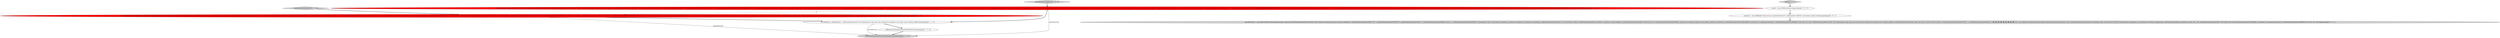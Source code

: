 digraph {
1 [style = filled, label = "List<BibEntry> searchEntryList = List.of(new BibEntry(StandardEntryType.Conference).withField(StandardField.AUTHOR,\"Tobias Olsson and Morgan Ericsson and Anna Wingkvist\").withField(StandardField.YEAR,\"2017\").withField(StandardField.MONTH,\"9\").withField(StandardField.DAY,\"11\").withField(StandardField.SERIES,\"ECSA '17\").withField(StandardField.BOOKTITLE,\"Proceedings of the 11th European Conference on Software Architecture: Companion Proceedings\").withField(StandardField.DOI,\"10.1145/3129790.3129810\").withField(StandardField.LOCATION,\"Canterbury, United Kingdom\").withField(StandardField.ISBN,\"9781450352178\").withField(StandardField.KEYWORDS,\"conformance checking, repository data mining, software architecture\").withField(StandardField.PUBLISHER,\"Association for Computing Machinery\").withField(StandardField.ADDRESS,\"New York, NY, USA\").withField(StandardField.TITLE,\"The relationship of code churn and architectural violations in the open source software JabRef\").withField(StandardField.URL,\"https://doi.org/10.1145/3129790.3129810\").withField(StandardField.PAGETOTAL,\"7\").withField(StandardField.PAGES,\"152�ｿｽ�ｿｽ�ｿｽ�ｿｽ�ｿｽ�ｿｽ�ｿｽ�ｿｽ�ｿｽ158\"),new BibEntry(StandardEntryType.Book).withField(StandardField.YEAR,\"2016\").withField(StandardField.TITLE,\"Proceedings of the 2016 24th ACM SIGSOFT International Symposium on Foundations of Software Engineering\").withField(StandardField.LOCATION,\"Seattle, WA, USA\").withField(StandardField.ISBN,\"9781450342186\").withField(StandardField.PUBLISHER,\"Association for Computing Machinery\").withField(StandardField.ADDRESS,\"New York, NY, USA\"))@@@3@@@['1', '0', '0']", fillcolor = red, shape = ellipse image = "AAA1AAABBB1BBB"];
6 [style = filled, label = "List<BibEntry> searchEntryList = List.of(new BibEntry(StandardEntryType.Conference).withField(StandardField.AUTHOR,\"Tobias Olsson and Morgan Ericsson and Anna Wingkvist\").withField(StandardField.YEAR,\"2017\").withField(StandardField.MONTH,\"9\").withField(StandardField.DAY,\"11\").withField(StandardField.SERIES,\"ECSA '17\").withField(StandardField.BOOKTITLE,\"Proceedings of the 11th European Conference on Software Architecture: Companion Proceedings\").withField(StandardField.DOI,\"10.1145/3129790.3129810\").withField(StandardField.LOCATION,\"Canterbury, United Kingdom\").withField(StandardField.ISBN,\"9781450352178\").withField(StandardField.KEYWORDS,\"conformance checking, repository data mining, software architecture\").withField(StandardField.PUBLISHER,\"Association for Computing Machinery\").withField(StandardField.ADDRESS,\"New York, NY, USA\").withField(StandardField.TITLE,\"The relationship of code churn and architectural violations in the open source software JabRef\").withField(StandardField.URL,\"https://doi.org/10.1145/3129790.3129810\").withField(StandardField.PAGETOTAL,\"7\").withField(StandardField.PAGES,\"152�ｿｽ�ｿｽ�ｿｽ�ｿｽ�ｿｽ�ｿｽ�ｿｽ�ｿｽ�ｿｽ158\"))@@@3@@@['0', '1', '0']", fillcolor = red, shape = ellipse image = "AAA1AAABBB2BBB"];
4 [style = filled, label = "bibEntry.clearField(StandardField.ABSTRACT)@@@6@@@['1', '1', '0']", fillcolor = white, shape = ellipse image = "AAA0AAABBB1BBB"];
9 [style = filled, label = "setUp['0', '0', '1']", fillcolor = lightgray, shape = diamond image = "AAA0AAABBB3BBB"];
5 [style = filled, label = "searchByQueryFindsEntry['0', '1', '0']", fillcolor = lightgray, shape = diamond image = "AAA0AAABBB2BBB"];
8 [style = filled, label = "searchEntryList = List.of(new BibEntry(StandardEntryType.Conference).withField(StandardField.AUTHOR,\"Tobias Olsson and Morgan Ericsson and Anna Wingkvist\").withField(StandardField.YEAR,\"2017\").withField(StandardField.MONTH,\"9\").withField(StandardField.DAY,\"11\").withField(StandardField.SERIES,\"ECSA '17\").withField(StandardField.BOOKTITLE,\"Proceedings of the 11th European Conference on Software Architecture: Companion Proceedings\").withField(StandardField.DOI,\"10.1145/3129790.3129810\").withField(StandardField.LOCATION,\"Canterbury, United Kingdom\").withField(StandardField.ISBN,\"9781450352178\").withField(StandardField.KEYWORDS,\"conformance checking, repository data mining, software architecture\").withField(StandardField.PUBLISHER,\"Association for Computing Machinery\").withField(StandardField.ADDRESS,\"New York, NY, USA\").withField(StandardField.TITLE,\"The relationship of code churn and architectural violations in the open source software JabRef\").withField(StandardField.URL,\"https://doi.org/10.1145/3129790.3129810\").withField(StandardField.PAGETOTAL,\"7\").withField(StandardField.PAGES,\"152�ｿｽ�ｿｽ�ｿｽ�ｿｽ�ｿｽ�ｿｽ�ｿｽ�ｿｽ�ｿｽ158\"),new BibEntry(StandardEntryType.Book).withField(StandardField.YEAR,\"2016\").withField(StandardField.TITLE,\"Proceedings of the 2016 24th ACM SIGSOFT International Symposium on Foundations of Software Engineering\").withField(StandardField.LOCATION,\"Seattle, WA, USA\").withField(StandardField.ISBN,\"9781450342186\").withField(StandardField.PUBLISHER,\"Association for Computing Machinery\").withField(StandardField.ADDRESS,\"New York, NY, USA\"))@@@5@@@['0', '0', '1']", fillcolor = lightgray, shape = ellipse image = "AAA0AAABBB3BBB"];
0 [style = filled, label = "List<BibEntry> fetchedEntries = fetcher.performSearch(\"The relationship of code churn and architectural violations in the open source software JabRef\")@@@4@@@['1', '1', '0']", fillcolor = white, shape = ellipse image = "AAA0AAABBB1BBB"];
2 [style = filled, label = "assertEquals(searchEntryList,fetchedEntries)@@@8@@@['1', '1', '0']", fillcolor = lightgray, shape = ellipse image = "AAA0AAABBB1BBB"];
10 [style = filled, label = "parser = new ACMPortalParser()@@@3@@@['0', '0', '1']", fillcolor = white, shape = ellipse image = "AAA0AAABBB3BBB"];
7 [style = filled, label = "searchUrl = new URIBuilder(\"https://dl.acm.org/action/doSearch\").addParameter(\"AllField\",searchQuery).build().toURL()@@@4@@@['0', '0', '1']", fillcolor = white, shape = ellipse image = "AAA0AAABBB3BBB"];
3 [style = filled, label = "searchByQueryFindsEntry['1', '0', '0']", fillcolor = lightgray, shape = diamond image = "AAA0AAABBB1BBB"];
1->2 [style = solid, label="searchEntryList"];
6->0 [style = bold, label=""];
1->0 [style = bold, label=""];
4->2 [style = bold, label=""];
5->6 [style = bold, label=""];
9->10 [style = bold, label=""];
3->1 [style = bold, label=""];
7->8 [style = bold, label=""];
0->4 [style = bold, label=""];
0->2 [style = solid, label="fetchedEntries"];
10->7 [style = bold, label=""];
6->2 [style = solid, label="searchEntryList"];
1->6 [style = dashed, label="0"];
}
